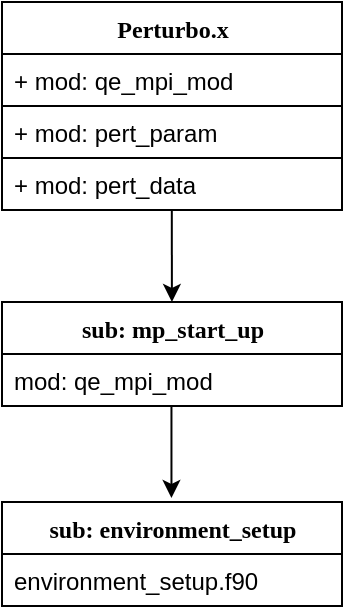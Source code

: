 <mxfile version="26.2.14">
  <diagram name="Page-1" id="9f46799a-70d6-7492-0946-bef42562c5a5">
    <mxGraphModel dx="1570" dy="2242" grid="1" gridSize="10" guides="1" tooltips="1" connect="1" arrows="1" fold="1" page="1" pageScale="1" pageWidth="1100" pageHeight="850" background="none" math="0" shadow="0">
      <root>
        <mxCell id="0" />
        <mxCell id="1" parent="0" />
        <mxCell id="lx_O5n9EjOcrUPtgXxYd-18" value="Perturbo.x" style="swimlane;html=1;fontStyle=1;align=center;verticalAlign=top;childLayout=stackLayout;horizontal=1;startSize=26;horizontalStack=0;resizeParent=1;resizeLast=0;collapsible=1;marginBottom=0;swimlaneFillColor=default;rounded=0;shadow=0;comic=0;labelBackgroundColor=none;strokeWidth=1;fillColor=none;fontFamily=Verdana;fontSize=12;strokeColor=default;" vertex="1" parent="1">
          <mxGeometry x="190" y="60" width="170" height="104" as="geometry" />
        </mxCell>
        <mxCell id="lx_O5n9EjOcrUPtgXxYd-19" value="+ mod: qe_mpi_mod" style="text;html=1;strokeColor=default;fillColor=none;align=left;verticalAlign=top;spacingLeft=4;spacingRight=4;whiteSpace=wrap;overflow=hidden;rotatable=0;points=[[0,0.5],[1,0.5]];portConstraint=eastwest;" vertex="1" parent="lx_O5n9EjOcrUPtgXxYd-18">
          <mxGeometry y="26" width="170" height="26" as="geometry" />
        </mxCell>
        <mxCell id="lx_O5n9EjOcrUPtgXxYd-20" value="+ mod: pert_param" style="text;html=1;strokeColor=default;fillColor=none;align=left;verticalAlign=top;spacingLeft=4;spacingRight=4;whiteSpace=wrap;overflow=hidden;rotatable=0;points=[[0,0.5],[1,0.5]];portConstraint=eastwest;" vertex="1" parent="lx_O5n9EjOcrUPtgXxYd-18">
          <mxGeometry y="52" width="170" height="26" as="geometry" />
        </mxCell>
        <mxCell id="lx_O5n9EjOcrUPtgXxYd-21" value="+ mod: pert_data" style="text;html=1;strokeColor=none;fillColor=none;align=left;verticalAlign=top;spacingLeft=4;spacingRight=4;whiteSpace=wrap;overflow=hidden;rotatable=0;points=[[0,0.5],[1,0.5]];portConstraint=eastwest;" vertex="1" parent="lx_O5n9EjOcrUPtgXxYd-18">
          <mxGeometry y="78" width="170" height="26" as="geometry" />
        </mxCell>
        <mxCell id="lx_O5n9EjOcrUPtgXxYd-27" value="" style="endArrow=classic;html=1;rounded=0;exitX=0.482;exitY=1;exitDx=0;exitDy=0;exitPerimeter=0;" edge="1" parent="1">
          <mxGeometry width="50" height="50" relative="1" as="geometry">
            <mxPoint x="274.9" y="164" as="sourcePoint" />
            <mxPoint x="274.96" y="210" as="targetPoint" />
          </mxGeometry>
        </mxCell>
        <mxCell id="lx_O5n9EjOcrUPtgXxYd-32" value="sub: mp_start_up" style="swimlane;html=1;fontStyle=1;align=center;verticalAlign=top;childLayout=stackLayout;horizontal=1;startSize=26;horizontalStack=0;resizeParent=1;resizeLast=0;collapsible=1;marginBottom=0;swimlaneFillColor=default;rounded=0;shadow=0;comic=0;labelBackgroundColor=none;strokeWidth=1;fillColor=none;fontFamily=Verdana;fontSize=12;strokeColor=default;" vertex="1" parent="1">
          <mxGeometry x="190" y="210" width="170" height="52" as="geometry" />
        </mxCell>
        <mxCell id="lx_O5n9EjOcrUPtgXxYd-33" value="mod: qe_mpi_mod" style="text;html=1;strokeColor=none;fillColor=none;align=left;verticalAlign=top;spacingLeft=4;spacingRight=4;whiteSpace=wrap;overflow=hidden;rotatable=0;points=[[0,0.5],[1,0.5]];portConstraint=eastwest;" vertex="1" parent="lx_O5n9EjOcrUPtgXxYd-32">
          <mxGeometry y="26" width="170" height="26" as="geometry" />
        </mxCell>
        <mxCell id="lx_O5n9EjOcrUPtgXxYd-36" value="sub: environment_setup" style="swimlane;html=1;fontStyle=1;align=center;verticalAlign=top;childLayout=stackLayout;horizontal=1;startSize=26;horizontalStack=0;resizeParent=1;resizeLast=0;collapsible=1;marginBottom=0;swimlaneFillColor=default;rounded=0;shadow=0;comic=0;labelBackgroundColor=none;strokeWidth=1;fillColor=none;fontFamily=Verdana;fontSize=12;strokeColor=default;" vertex="1" parent="1">
          <mxGeometry x="190" y="310" width="170" height="52" as="geometry" />
        </mxCell>
        <mxCell id="lx_O5n9EjOcrUPtgXxYd-37" value="environment_setup.f90" style="text;html=1;strokeColor=none;fillColor=none;align=left;verticalAlign=top;spacingLeft=4;spacingRight=4;whiteSpace=wrap;overflow=hidden;rotatable=0;points=[[0,0.5],[1,0.5]];portConstraint=eastwest;" vertex="1" parent="lx_O5n9EjOcrUPtgXxYd-36">
          <mxGeometry y="26" width="170" height="26" as="geometry" />
        </mxCell>
        <mxCell id="lx_O5n9EjOcrUPtgXxYd-38" value="" style="endArrow=classic;html=1;rounded=0;exitX=0.482;exitY=1;exitDx=0;exitDy=0;exitPerimeter=0;" edge="1" parent="1">
          <mxGeometry width="50" height="50" relative="1" as="geometry">
            <mxPoint x="274.73" y="262" as="sourcePoint" />
            <mxPoint x="274.73" y="308" as="targetPoint" />
          </mxGeometry>
        </mxCell>
      </root>
    </mxGraphModel>
  </diagram>
</mxfile>

